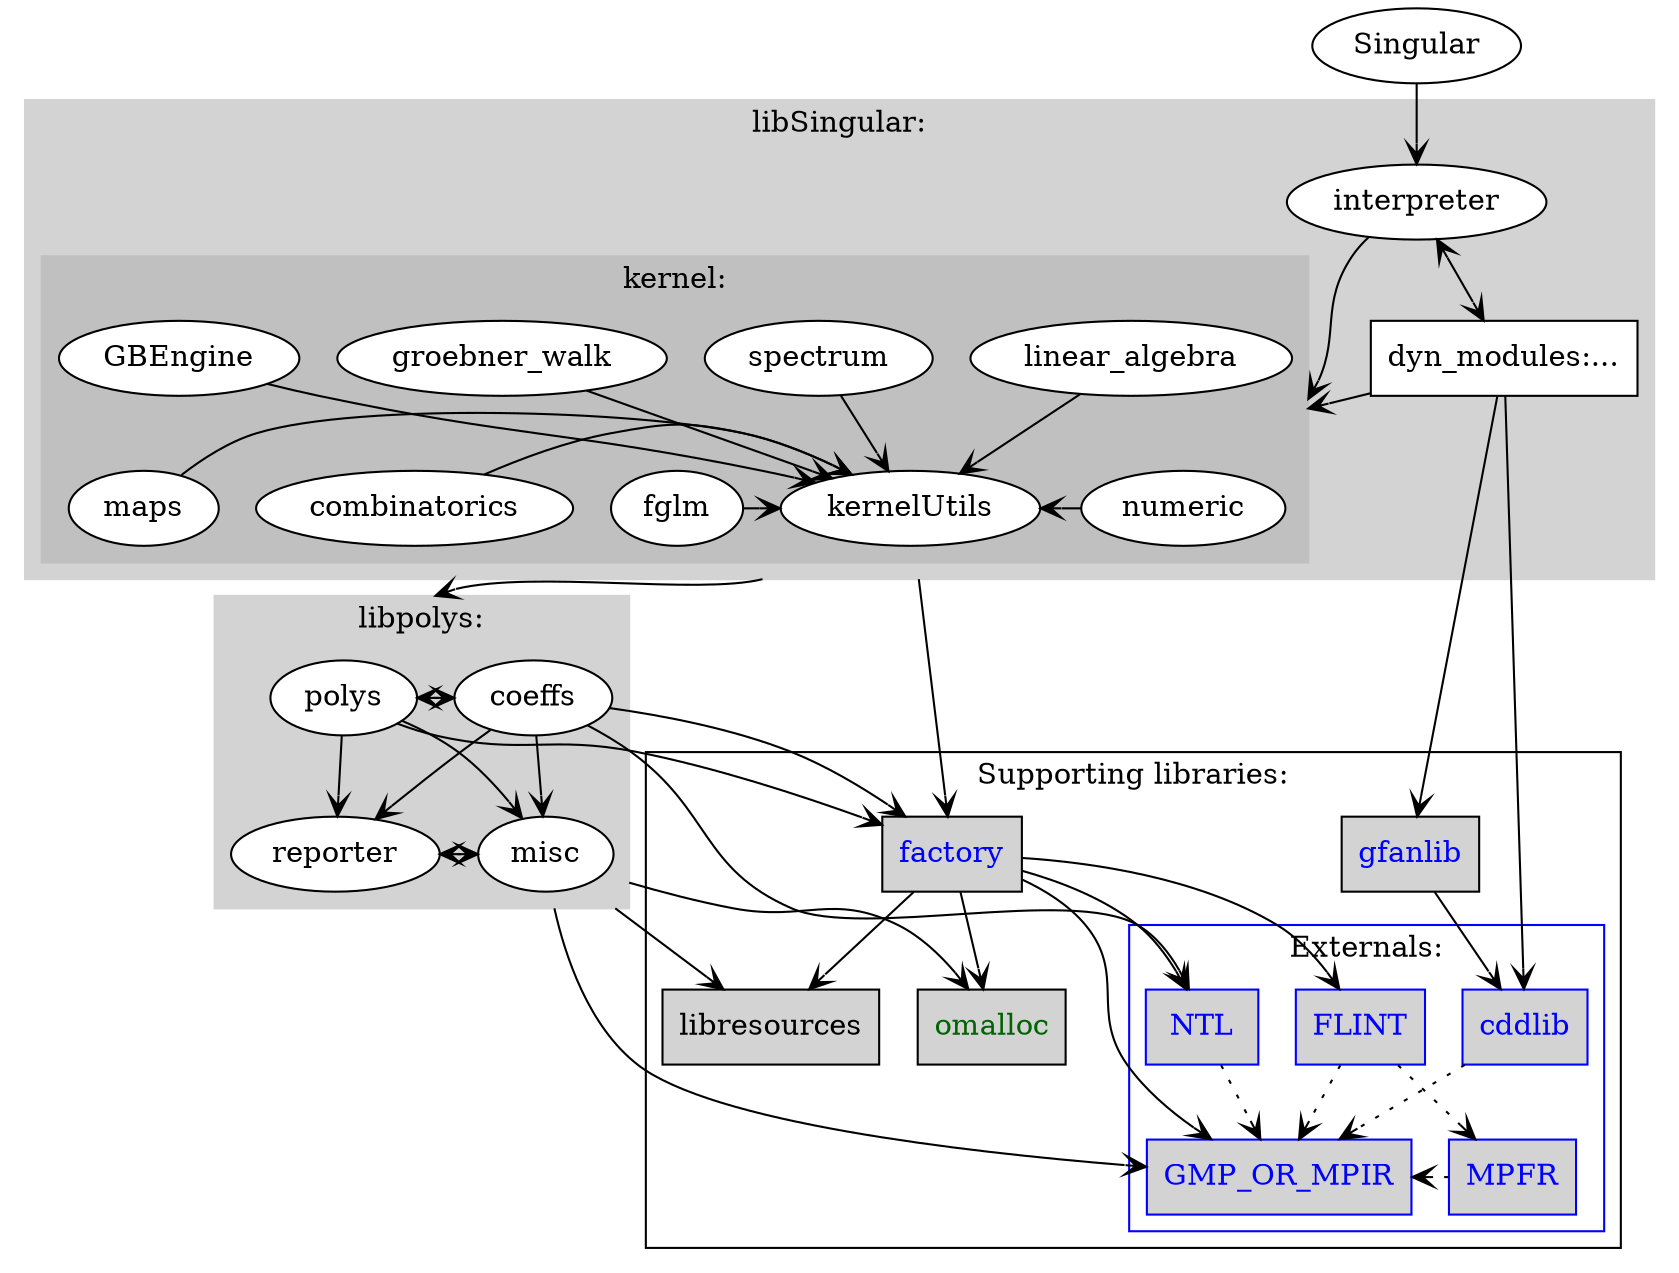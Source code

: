 digraph IncludesInSingular4
{
  compound=true;
  edge [ arrowhead=open ];
  graph [ 
//    rankdir=TB; 
  ];
  pack = 0 ;
  packMode = "graph" ;
  subgraph "clusterlibpolys"
  {
      label="libpolys:";
      color = lightgray;
      style = filled;
      node [ fillcolor = white, style = filled, color = black, fontcolor=black];
      { rank=same;  misc ; reporter ; };
      { rank=same; coeffs ; polys };
  } ;
  subgraph "clusterlibSingular"
  {
        rank="max" ;
        label="libSingular:";
        color = lightgray;
        style = filled;
        node [ fillcolor = white, style = filled, color = black, fontcolor=black];
        interpreter [] ;
	"dyn_modules:..." [shape=box] ;
	  subgraph "clusterMath"
	  {
	          rank="min" ;
		  label="kernel:";
		  color = gray;
//        	  style = filled;
  		  node [ fillcolor = white, style = filled, color = black, fontcolor=black];
		  { rank=same; fglm; numeric; maps; kernelUtils; combinatorics; };
		  { rank=same; linear_algebra; spectrum; groebner_walk; GBEngine;};
         }
  } ;
  subgraph "clusterinternals"
  {
    label="Supporting libraries:";
    { rank=same; 
      omalloc [ fillcolor=lightgrey, fontcolor=darkgreen, style=filled, color = black, shape=box ] ;
      libresources [ fillcolor=lightgrey, style=filled, color = black, shape=box ]  ;
    } ;
    { rank=same;
      gfanlib [ fillcolor=lightgrey, fontcolor=blue, style=filled, color = black, shape=box ] ;
      factory [ fillcolor=lightgrey, fontcolor=blue, style=filled, color = black, shape=box ] ;
    } ;
   subgraph "clusterexternals"
   {
    rank="min" ;
    node [ color=blue, fillcolor=lightgrey, fontcolor=blue, style=filled, shape=box ];
    label="Externals:";
    color=blue;
    { rank=same; GMP_OR_MPIR []; MPFR [] ; } ;
    { rank=same; NTL ; FLINT ; cddlib ;   };
   } ;
  } ;  
  NTL -> GMP_OR_MPIR [style = "dotted"];
  FLINT -> GMP_OR_MPIR [style = "dotted"];
  cddlib -> GMP_OR_MPIR [style = "dotted"];
  FLINT -> MPFR [style = "dotted"];
MPFR -> GMP_OR_MPIR [style = "dotted"];
factory -> FLINT [];
  factory -> GMP_OR_MPIR [];
  factory -> NTL [];
  factory -> omalloc;
  factory -> libresources;
  Singular -> interpreter [];
  interpreter -> numeric [lhead="clusterMath"];
//  interpreter -> "..." [lhead="clusterMath"];
  interpreter -> "dyn_modules:..." [dir=both, arrowtail="open", arrowhead="open"];
  "dyn_modules:..." -> kernelUtils [lhead="clusterMath"];
  "dyn_modules:..." -> gfanlib [];
  "dyn_modules:..." -> cddlib [];
  gfanlib -> cddlib [];
  kernelUtils -> polys [ltail="clusterlibSingular", lhead="clusterlibpolys"];
  kernelUtils -> factory [ltail="clusterlibSingular"];
  combinatorics -> kernelUtils [];
  fglm -> kernelUtils [];
  GBEngine -> kernelUtils [];
  groebner_walk -> kernelUtils [];
  linear_algebra -> kernelUtils [];
  maps -> kernelUtils [];
  numeric -> kernelUtils [];
  spectrum -> kernelUtils [];
  polys -> coeffs [dir=both, arrowtail="open", arrowhead="open"] ;
  polys -> misc;
  polys -> reporter;
  polys -> factory [];
  reporter -> misc [dir=both, arrowtail="open", arrowhead="open"] ;
  coeffs -> NTL [];
  coeffs -> factory [];
  coeffs -> misc;
  coeffs -> reporter;
  misc -> libresources [ltail="clusterlibpolys"];
  misc -> omalloc [ltail="clusterlibpolys"];
  misc -> GMP_OR_MPIR [ltail="clusterlibpolys"];
}
// dot -Tpng -o singular.png singular.dot
// boxed = third party
// filled = external
// blue = math
